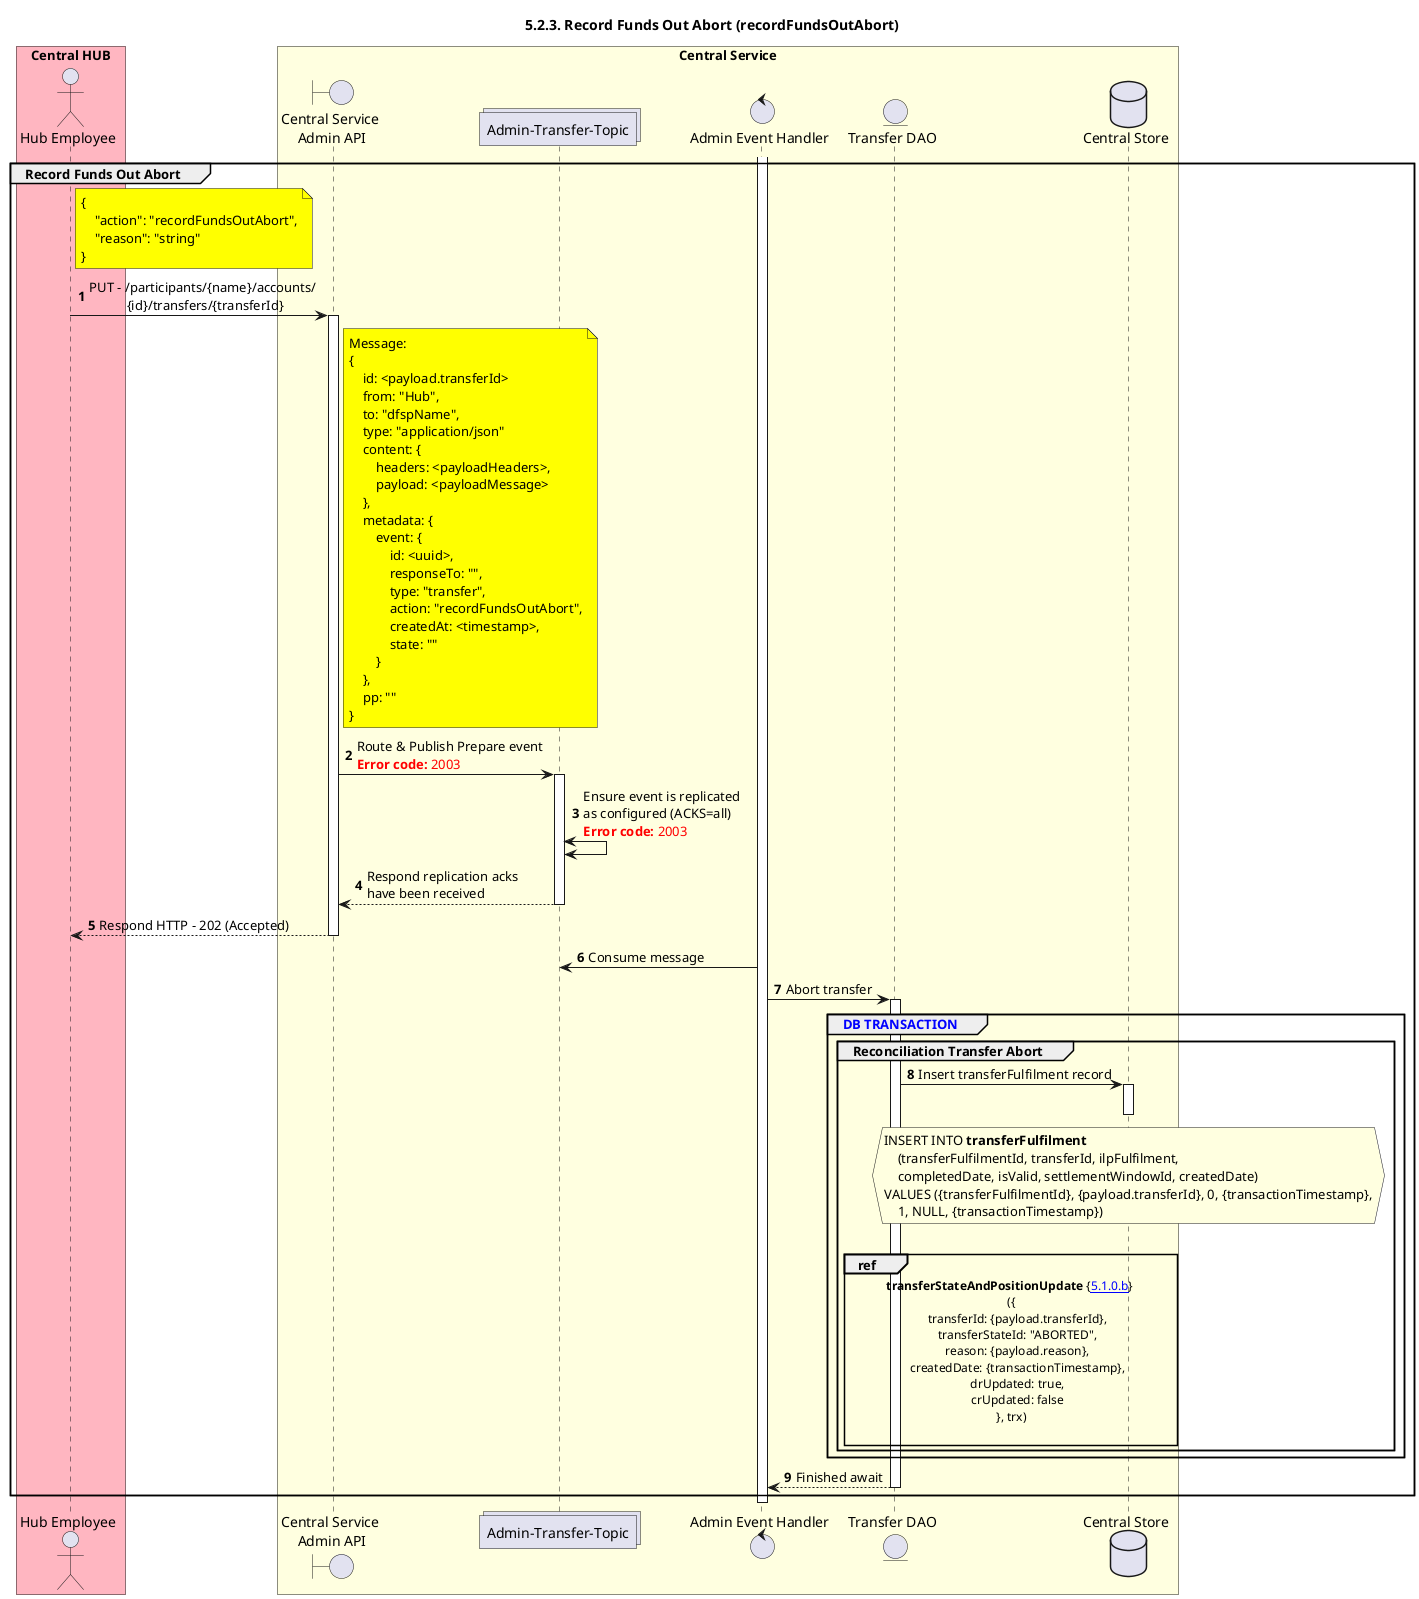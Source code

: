 /'*****
 License
 --------------
 Copyright © 2017 Bill & Melinda Gates Foundation
 The Mojaloop files are made available by the Bill & Melinda Gates Foundation under the Apache License, Version 2.0 (the "License") and you may not use these files except in compliance with the License. You may obtain a copy of the License at
 http://www.apache.org/licenses/LICENSE-2.0
 Unless required by applicable law or agreed to in writing, the Mojaloop files are distributed on an "AS IS" BASIS, WITHOUT WARRANTIES OR CONDITIONS OF ANY KIND, either express or implied. See the License for the specific language governing permissions and limitations under the License.
 Contributors
 --------------
 This is the official list of the Mojaloop project contributors for this file.
 Names of the original copyright holders (individuals or organizations)
 should be listed with a '*' in the first column. People who have
 contributed from an organization can be listed under the organization
 that actually holds the copyright for their contributions (see the
 Gates Foundation organization for an example). Those individuals should have
 their names indented and be marked with a '-'. Email address can be added
 optionally within square brackets <email>.
 * Gates Foundation
 - Name Surname <name.surname@gatesfoundation.com>

 * Georgi Georgiev <georgi.georgiev@modusbox.com>
 --------------
 ******'/

@startuml
' declate title
title 5.2.3. Record Funds Out Abort (recordFundsOutAbort)

autonumber

' Actor Keys:
'   boundary - APIs/Interfaces, etc
'   collections - Kafka Topics
'   control - Kafka Consumers
'   entity - Database Access Objects
'   database - Database Persistance Store

' declare actors
actor "Hub Employee" as OPERATOR
boundary "Central Service\n Admin API" as CS_ADMIN_API
collections "Admin-Transfer-Topic" as TOPIC_ADMIN_TRANSFER
control "Admin Event Handler" as ADMIN_HANDLER
entity "Transfer DAO" as TRANSFER_DAO
database "Central Store" as DB

box "Central HUB" #lightpink
    participant OPERATOR
end box

box "Central Service" #LightYellow
    participant CS_ADMIN_API
	participant TOPIC_ADMIN_TRANSFER
    participant ADMIN_HANDLER
    participant TRANSFER_DAO
    participant DB
end box

' start flow
activate ADMIN_HANDLER
group Record Funds Out Abort
    note right of OPERATOR #yellow
        {
            "action": "recordFundsOutAbort",
            "reason": "string"
        }
    end note
    OPERATOR -> CS_ADMIN_API: PUT - /participants/{name}/accounts/\n           {id}/transfers/{transferId}
    activate CS_ADMIN_API

    note right of CS_ADMIN_API #yellow
        Message:
        {
            id: <payload.transferId>
            from: "Hub",
            to: "dfspName",
            type: "application/json"
            content: {
                headers: <payloadHeaders>,
                payload: <payloadMessage>
            },
            metadata: {
                event: {
                    id: <uuid>,
                    responseTo: "",
                    type: "transfer",
                    action: "recordFundsOutAbort",
                    createdAt: <timestamp>,
                    state: ""
                }
            },
            pp: ""
        }
    end note
    CS_ADMIN_API -> TOPIC_ADMIN_TRANSFER: Route & Publish Prepare event\n<color #FF0000><b>Error code:</b> 2003</color>
    activate TOPIC_ADMIN_TRANSFER
    TOPIC_ADMIN_TRANSFER <-> TOPIC_ADMIN_TRANSFER: Ensure event is replicated\nas configured (ACKS=all)\n<color #FF0000><b>Error code:</b> 2003</color>
    TOPIC_ADMIN_TRANSFER --> CS_ADMIN_API: Respond replication acks\nhave been received
    deactivate TOPIC_ADMIN_TRANSFER
    CS_ADMIN_API ---> OPERATOR: Respond HTTP - 202 (Accepted)
    deactivate CS_ADMIN_API

    TOPIC_ADMIN_TRANSFER <- ADMIN_HANDLER: Consume message
    ADMIN_HANDLER -> TRANSFER_DAO: Abort transfer
    activate TRANSFER_DAO
    group <color #blue>DB TRANSACTION</color>
        group Reconciliation Transfer Abort
            TRANSFER_DAO -> DB: Insert transferFulfilment record
            activate DB
            deactivate DB
            hnote over DB #lightyellow
                INSERT INTO **transferFulfilment**
                    (transferFulfilmentId, transferId, ilpFulfilment,
                    completedDate, isValid, settlementWindowId, createdDate)
                VALUES ({transferFulfilmentId}, {payload.transferId}, 0, {transactionTimestamp},
                    1, NULL, {transactionTimestamp})
            end hnote
            |||
            ref over TRANSFER_DAO, DB:**transferStateAndPositionUpdate** {[[https://github.com/mojaloop/docs/blob/develop/Diagrams/SequenceDiagrams/seq-recfunds-5.1.0.b-transferStateAndPositionUpdate.svg 5.1.0.b]]} \n({\n    transferId: {payload.transferId},\n    transferStateId: "ABORTED",\n    reason: {payload.reason},\n    createdDate: {transactionTimestamp},\n    drUpdated: true,\n    crUpdated: false\n}, trx)\n
        end
    end
    ADMIN_HANDLER <-- TRANSFER_DAO: Finished await
    deactivate TRANSFER_DAO
end
deactivate ADMIN_HANDLER
@enduml
